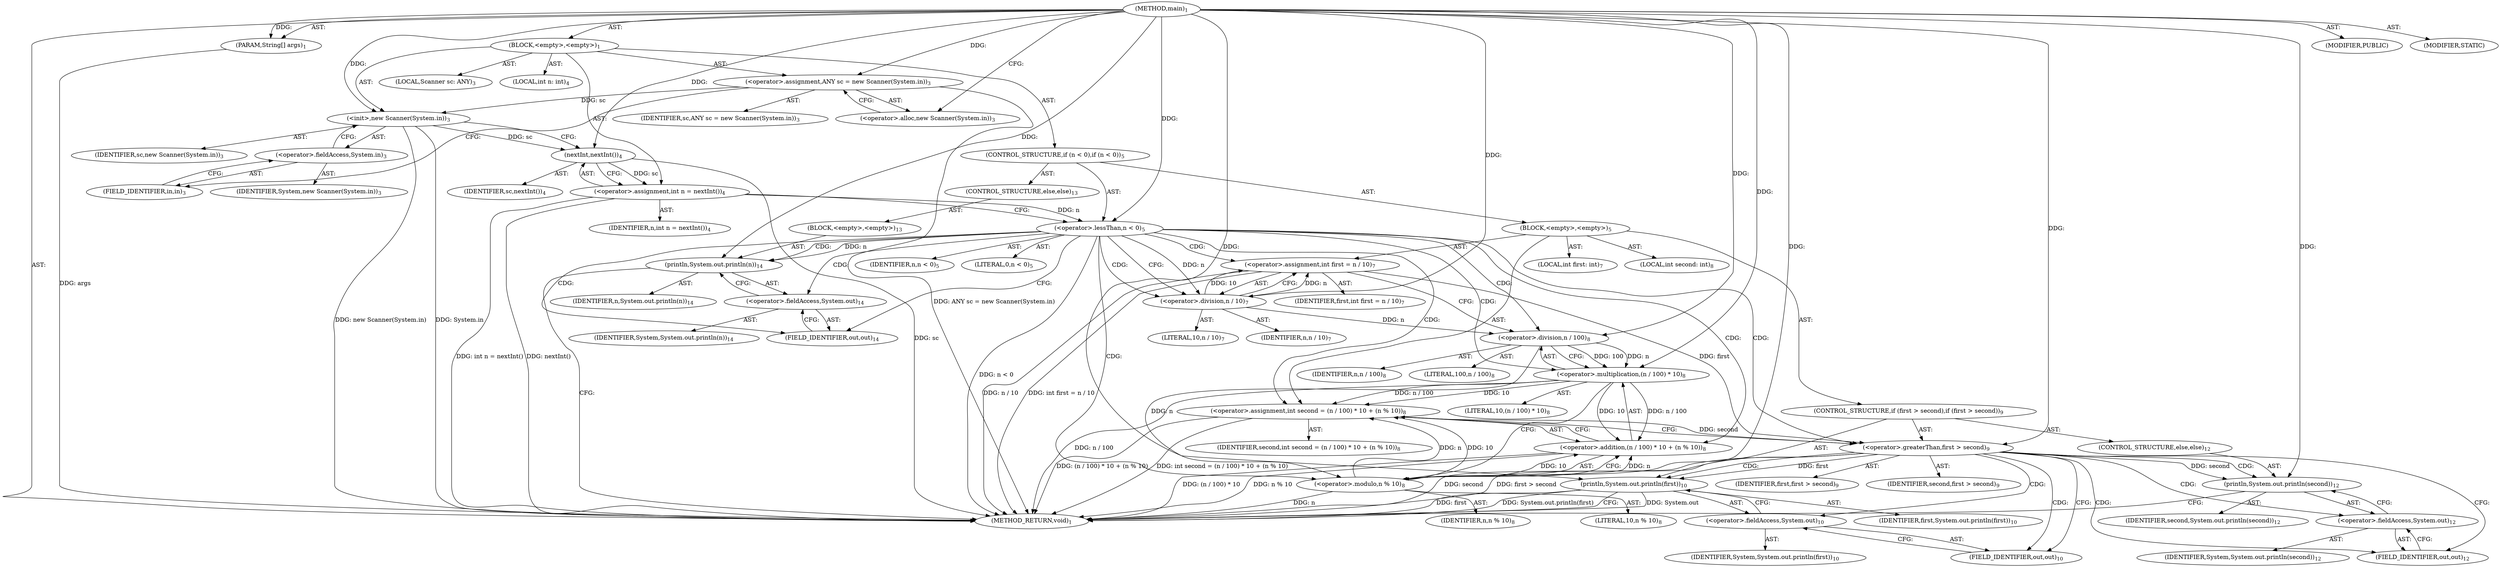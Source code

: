 digraph "main" {  
"19" [label = <(METHOD,main)<SUB>1</SUB>> ]
"20" [label = <(PARAM,String[] args)<SUB>1</SUB>> ]
"21" [label = <(BLOCK,&lt;empty&gt;,&lt;empty&gt;)<SUB>1</SUB>> ]
"4" [label = <(LOCAL,Scanner sc: ANY)<SUB>3</SUB>> ]
"22" [label = <(&lt;operator&gt;.assignment,ANY sc = new Scanner(System.in))<SUB>3</SUB>> ]
"23" [label = <(IDENTIFIER,sc,ANY sc = new Scanner(System.in))<SUB>3</SUB>> ]
"24" [label = <(&lt;operator&gt;.alloc,new Scanner(System.in))<SUB>3</SUB>> ]
"25" [label = <(&lt;init&gt;,new Scanner(System.in))<SUB>3</SUB>> ]
"3" [label = <(IDENTIFIER,sc,new Scanner(System.in))<SUB>3</SUB>> ]
"26" [label = <(&lt;operator&gt;.fieldAccess,System.in)<SUB>3</SUB>> ]
"27" [label = <(IDENTIFIER,System,new Scanner(System.in))<SUB>3</SUB>> ]
"28" [label = <(FIELD_IDENTIFIER,in,in)<SUB>3</SUB>> ]
"29" [label = <(LOCAL,int n: int)<SUB>4</SUB>> ]
"30" [label = <(&lt;operator&gt;.assignment,int n = nextInt())<SUB>4</SUB>> ]
"31" [label = <(IDENTIFIER,n,int n = nextInt())<SUB>4</SUB>> ]
"32" [label = <(nextInt,nextInt())<SUB>4</SUB>> ]
"33" [label = <(IDENTIFIER,sc,nextInt())<SUB>4</SUB>> ]
"34" [label = <(CONTROL_STRUCTURE,if (n &lt; 0),if (n &lt; 0))<SUB>5</SUB>> ]
"35" [label = <(&lt;operator&gt;.lessThan,n &lt; 0)<SUB>5</SUB>> ]
"36" [label = <(IDENTIFIER,n,n &lt; 0)<SUB>5</SUB>> ]
"37" [label = <(LITERAL,0,n &lt; 0)<SUB>5</SUB>> ]
"38" [label = <(BLOCK,&lt;empty&gt;,&lt;empty&gt;)<SUB>5</SUB>> ]
"39" [label = <(LOCAL,int first: int)<SUB>7</SUB>> ]
"40" [label = <(&lt;operator&gt;.assignment,int first = n / 10)<SUB>7</SUB>> ]
"41" [label = <(IDENTIFIER,first,int first = n / 10)<SUB>7</SUB>> ]
"42" [label = <(&lt;operator&gt;.division,n / 10)<SUB>7</SUB>> ]
"43" [label = <(IDENTIFIER,n,n / 10)<SUB>7</SUB>> ]
"44" [label = <(LITERAL,10,n / 10)<SUB>7</SUB>> ]
"45" [label = <(LOCAL,int second: int)<SUB>8</SUB>> ]
"46" [label = <(&lt;operator&gt;.assignment,int second = (n / 100) * 10 + (n % 10))<SUB>8</SUB>> ]
"47" [label = <(IDENTIFIER,second,int second = (n / 100) * 10 + (n % 10))<SUB>8</SUB>> ]
"48" [label = <(&lt;operator&gt;.addition,(n / 100) * 10 + (n % 10))<SUB>8</SUB>> ]
"49" [label = <(&lt;operator&gt;.multiplication,(n / 100) * 10)<SUB>8</SUB>> ]
"50" [label = <(&lt;operator&gt;.division,n / 100)<SUB>8</SUB>> ]
"51" [label = <(IDENTIFIER,n,n / 100)<SUB>8</SUB>> ]
"52" [label = <(LITERAL,100,n / 100)<SUB>8</SUB>> ]
"53" [label = <(LITERAL,10,(n / 100) * 10)<SUB>8</SUB>> ]
"54" [label = <(&lt;operator&gt;.modulo,n % 10)<SUB>8</SUB>> ]
"55" [label = <(IDENTIFIER,n,n % 10)<SUB>8</SUB>> ]
"56" [label = <(LITERAL,10,n % 10)<SUB>8</SUB>> ]
"57" [label = <(CONTROL_STRUCTURE,if (first &gt; second),if (first &gt; second))<SUB>9</SUB>> ]
"58" [label = <(&lt;operator&gt;.greaterThan,first &gt; second)<SUB>9</SUB>> ]
"59" [label = <(IDENTIFIER,first,first &gt; second)<SUB>9</SUB>> ]
"60" [label = <(IDENTIFIER,second,first &gt; second)<SUB>9</SUB>> ]
"61" [label = <(println,System.out.println(first))<SUB>10</SUB>> ]
"62" [label = <(&lt;operator&gt;.fieldAccess,System.out)<SUB>10</SUB>> ]
"63" [label = <(IDENTIFIER,System,System.out.println(first))<SUB>10</SUB>> ]
"64" [label = <(FIELD_IDENTIFIER,out,out)<SUB>10</SUB>> ]
"65" [label = <(IDENTIFIER,first,System.out.println(first))<SUB>10</SUB>> ]
"66" [label = <(CONTROL_STRUCTURE,else,else)<SUB>12</SUB>> ]
"67" [label = <(println,System.out.println(second))<SUB>12</SUB>> ]
"68" [label = <(&lt;operator&gt;.fieldAccess,System.out)<SUB>12</SUB>> ]
"69" [label = <(IDENTIFIER,System,System.out.println(second))<SUB>12</SUB>> ]
"70" [label = <(FIELD_IDENTIFIER,out,out)<SUB>12</SUB>> ]
"71" [label = <(IDENTIFIER,second,System.out.println(second))<SUB>12</SUB>> ]
"72" [label = <(CONTROL_STRUCTURE,else,else)<SUB>13</SUB>> ]
"73" [label = <(BLOCK,&lt;empty&gt;,&lt;empty&gt;)<SUB>13</SUB>> ]
"74" [label = <(println,System.out.println(n))<SUB>14</SUB>> ]
"75" [label = <(&lt;operator&gt;.fieldAccess,System.out)<SUB>14</SUB>> ]
"76" [label = <(IDENTIFIER,System,System.out.println(n))<SUB>14</SUB>> ]
"77" [label = <(FIELD_IDENTIFIER,out,out)<SUB>14</SUB>> ]
"78" [label = <(IDENTIFIER,n,System.out.println(n))<SUB>14</SUB>> ]
"79" [label = <(MODIFIER,PUBLIC)> ]
"80" [label = <(MODIFIER,STATIC)> ]
"81" [label = <(METHOD_RETURN,void)<SUB>1</SUB>> ]
  "19" -> "20"  [ label = "AST: "] 
  "19" -> "21"  [ label = "AST: "] 
  "19" -> "79"  [ label = "AST: "] 
  "19" -> "80"  [ label = "AST: "] 
  "19" -> "81"  [ label = "AST: "] 
  "21" -> "4"  [ label = "AST: "] 
  "21" -> "22"  [ label = "AST: "] 
  "21" -> "25"  [ label = "AST: "] 
  "21" -> "29"  [ label = "AST: "] 
  "21" -> "30"  [ label = "AST: "] 
  "21" -> "34"  [ label = "AST: "] 
  "22" -> "23"  [ label = "AST: "] 
  "22" -> "24"  [ label = "AST: "] 
  "25" -> "3"  [ label = "AST: "] 
  "25" -> "26"  [ label = "AST: "] 
  "26" -> "27"  [ label = "AST: "] 
  "26" -> "28"  [ label = "AST: "] 
  "30" -> "31"  [ label = "AST: "] 
  "30" -> "32"  [ label = "AST: "] 
  "32" -> "33"  [ label = "AST: "] 
  "34" -> "35"  [ label = "AST: "] 
  "34" -> "38"  [ label = "AST: "] 
  "34" -> "72"  [ label = "AST: "] 
  "35" -> "36"  [ label = "AST: "] 
  "35" -> "37"  [ label = "AST: "] 
  "38" -> "39"  [ label = "AST: "] 
  "38" -> "40"  [ label = "AST: "] 
  "38" -> "45"  [ label = "AST: "] 
  "38" -> "46"  [ label = "AST: "] 
  "38" -> "57"  [ label = "AST: "] 
  "40" -> "41"  [ label = "AST: "] 
  "40" -> "42"  [ label = "AST: "] 
  "42" -> "43"  [ label = "AST: "] 
  "42" -> "44"  [ label = "AST: "] 
  "46" -> "47"  [ label = "AST: "] 
  "46" -> "48"  [ label = "AST: "] 
  "48" -> "49"  [ label = "AST: "] 
  "48" -> "54"  [ label = "AST: "] 
  "49" -> "50"  [ label = "AST: "] 
  "49" -> "53"  [ label = "AST: "] 
  "50" -> "51"  [ label = "AST: "] 
  "50" -> "52"  [ label = "AST: "] 
  "54" -> "55"  [ label = "AST: "] 
  "54" -> "56"  [ label = "AST: "] 
  "57" -> "58"  [ label = "AST: "] 
  "57" -> "61"  [ label = "AST: "] 
  "57" -> "66"  [ label = "AST: "] 
  "58" -> "59"  [ label = "AST: "] 
  "58" -> "60"  [ label = "AST: "] 
  "61" -> "62"  [ label = "AST: "] 
  "61" -> "65"  [ label = "AST: "] 
  "62" -> "63"  [ label = "AST: "] 
  "62" -> "64"  [ label = "AST: "] 
  "66" -> "67"  [ label = "AST: "] 
  "67" -> "68"  [ label = "AST: "] 
  "67" -> "71"  [ label = "AST: "] 
  "68" -> "69"  [ label = "AST: "] 
  "68" -> "70"  [ label = "AST: "] 
  "72" -> "73"  [ label = "AST: "] 
  "73" -> "74"  [ label = "AST: "] 
  "74" -> "75"  [ label = "AST: "] 
  "74" -> "78"  [ label = "AST: "] 
  "75" -> "76"  [ label = "AST: "] 
  "75" -> "77"  [ label = "AST: "] 
  "22" -> "28"  [ label = "CFG: "] 
  "25" -> "32"  [ label = "CFG: "] 
  "30" -> "35"  [ label = "CFG: "] 
  "24" -> "22"  [ label = "CFG: "] 
  "26" -> "25"  [ label = "CFG: "] 
  "32" -> "30"  [ label = "CFG: "] 
  "35" -> "42"  [ label = "CFG: "] 
  "35" -> "77"  [ label = "CFG: "] 
  "28" -> "26"  [ label = "CFG: "] 
  "40" -> "50"  [ label = "CFG: "] 
  "46" -> "58"  [ label = "CFG: "] 
  "42" -> "40"  [ label = "CFG: "] 
  "48" -> "46"  [ label = "CFG: "] 
  "58" -> "64"  [ label = "CFG: "] 
  "58" -> "70"  [ label = "CFG: "] 
  "61" -> "81"  [ label = "CFG: "] 
  "74" -> "81"  [ label = "CFG: "] 
  "49" -> "54"  [ label = "CFG: "] 
  "54" -> "48"  [ label = "CFG: "] 
  "62" -> "61"  [ label = "CFG: "] 
  "67" -> "81"  [ label = "CFG: "] 
  "75" -> "74"  [ label = "CFG: "] 
  "50" -> "49"  [ label = "CFG: "] 
  "64" -> "62"  [ label = "CFG: "] 
  "68" -> "67"  [ label = "CFG: "] 
  "77" -> "75"  [ label = "CFG: "] 
  "70" -> "68"  [ label = "CFG: "] 
  "19" -> "24"  [ label = "CFG: "] 
  "20" -> "81"  [ label = "DDG: args"] 
  "22" -> "81"  [ label = "DDG: ANY sc = new Scanner(System.in)"] 
  "25" -> "81"  [ label = "DDG: System.in"] 
  "25" -> "81"  [ label = "DDG: new Scanner(System.in)"] 
  "32" -> "81"  [ label = "DDG: sc"] 
  "30" -> "81"  [ label = "DDG: nextInt()"] 
  "30" -> "81"  [ label = "DDG: int n = nextInt()"] 
  "35" -> "81"  [ label = "DDG: n &lt; 0"] 
  "40" -> "81"  [ label = "DDG: n / 10"] 
  "40" -> "81"  [ label = "DDG: int first = n / 10"] 
  "49" -> "81"  [ label = "DDG: n / 100"] 
  "48" -> "81"  [ label = "DDG: (n / 100) * 10"] 
  "54" -> "81"  [ label = "DDG: n"] 
  "48" -> "81"  [ label = "DDG: n % 10"] 
  "46" -> "81"  [ label = "DDG: (n / 100) * 10 + (n % 10)"] 
  "46" -> "81"  [ label = "DDG: int second = (n / 100) * 10 + (n % 10)"] 
  "58" -> "81"  [ label = "DDG: second"] 
  "58" -> "81"  [ label = "DDG: first &gt; second"] 
  "61" -> "81"  [ label = "DDG: System.out"] 
  "61" -> "81"  [ label = "DDG: first"] 
  "61" -> "81"  [ label = "DDG: System.out.println(first)"] 
  "19" -> "20"  [ label = "DDG: "] 
  "19" -> "22"  [ label = "DDG: "] 
  "32" -> "30"  [ label = "DDG: sc"] 
  "22" -> "25"  [ label = "DDG: sc"] 
  "19" -> "25"  [ label = "DDG: "] 
  "25" -> "32"  [ label = "DDG: sc"] 
  "19" -> "32"  [ label = "DDG: "] 
  "30" -> "35"  [ label = "DDG: n"] 
  "19" -> "35"  [ label = "DDG: "] 
  "42" -> "40"  [ label = "DDG: n"] 
  "42" -> "40"  [ label = "DDG: 10"] 
  "49" -> "46"  [ label = "DDG: n / 100"] 
  "49" -> "46"  [ label = "DDG: 10"] 
  "54" -> "46"  [ label = "DDG: n"] 
  "54" -> "46"  [ label = "DDG: 10"] 
  "35" -> "42"  [ label = "DDG: n"] 
  "19" -> "42"  [ label = "DDG: "] 
  "49" -> "48"  [ label = "DDG: n / 100"] 
  "49" -> "48"  [ label = "DDG: 10"] 
  "54" -> "48"  [ label = "DDG: n"] 
  "54" -> "48"  [ label = "DDG: 10"] 
  "40" -> "58"  [ label = "DDG: first"] 
  "19" -> "58"  [ label = "DDG: "] 
  "46" -> "58"  [ label = "DDG: second"] 
  "58" -> "61"  [ label = "DDG: first"] 
  "19" -> "61"  [ label = "DDG: "] 
  "35" -> "74"  [ label = "DDG: n"] 
  "19" -> "74"  [ label = "DDG: "] 
  "50" -> "49"  [ label = "DDG: n"] 
  "50" -> "49"  [ label = "DDG: 100"] 
  "19" -> "49"  [ label = "DDG: "] 
  "50" -> "54"  [ label = "DDG: n"] 
  "19" -> "54"  [ label = "DDG: "] 
  "58" -> "67"  [ label = "DDG: second"] 
  "19" -> "67"  [ label = "DDG: "] 
  "42" -> "50"  [ label = "DDG: n"] 
  "19" -> "50"  [ label = "DDG: "] 
  "35" -> "48"  [ label = "CDG: "] 
  "35" -> "58"  [ label = "CDG: "] 
  "35" -> "49"  [ label = "CDG: "] 
  "35" -> "77"  [ label = "CDG: "] 
  "35" -> "42"  [ label = "CDG: "] 
  "35" -> "75"  [ label = "CDG: "] 
  "35" -> "46"  [ label = "CDG: "] 
  "35" -> "74"  [ label = "CDG: "] 
  "35" -> "40"  [ label = "CDG: "] 
  "35" -> "50"  [ label = "CDG: "] 
  "35" -> "54"  [ label = "CDG: "] 
  "58" -> "68"  [ label = "CDG: "] 
  "58" -> "61"  [ label = "CDG: "] 
  "58" -> "64"  [ label = "CDG: "] 
  "58" -> "67"  [ label = "CDG: "] 
  "58" -> "70"  [ label = "CDG: "] 
  "58" -> "62"  [ label = "CDG: "] 
}
